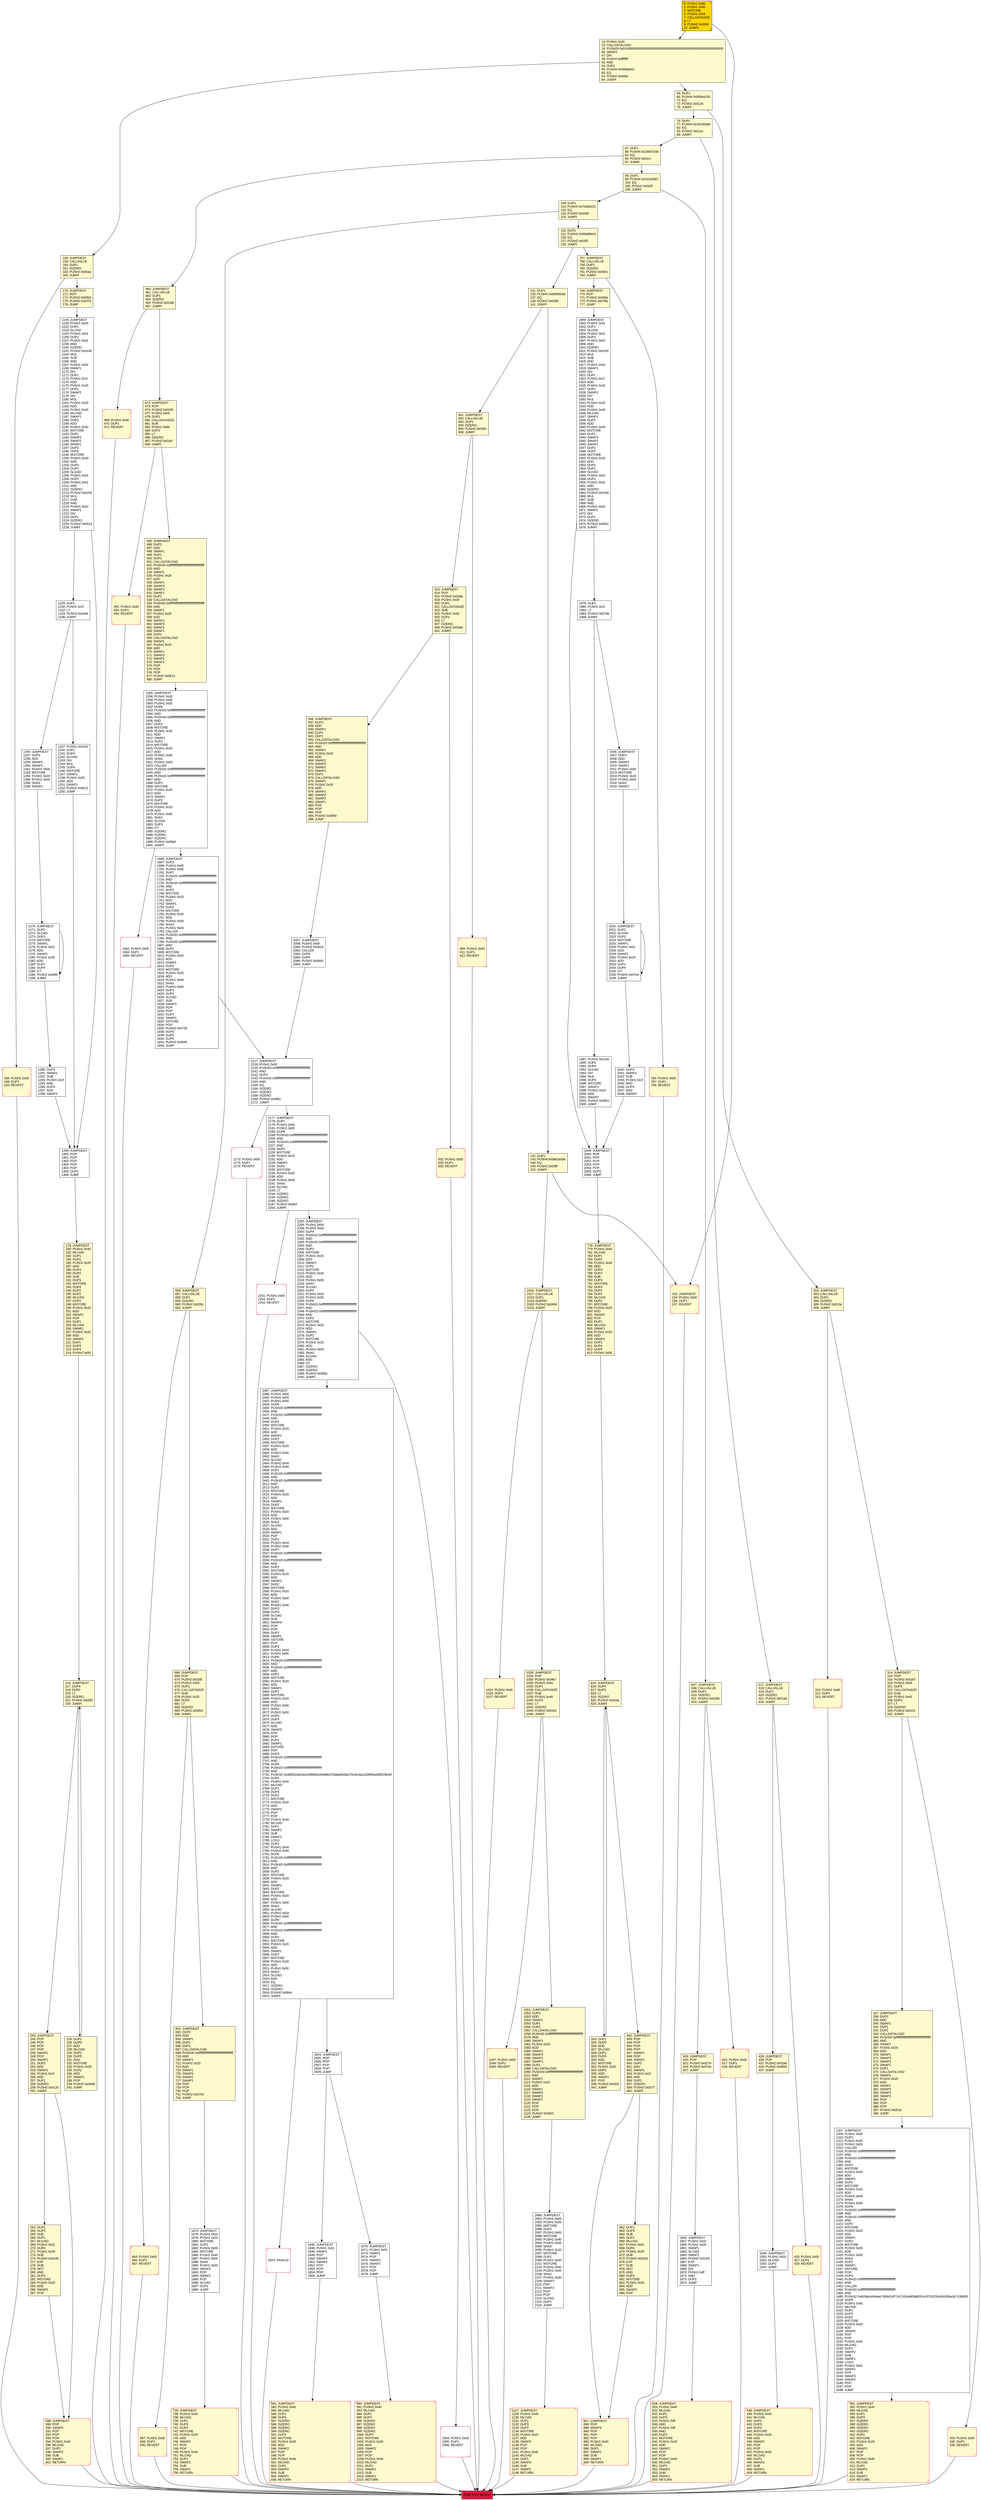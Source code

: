 digraph G {
bgcolor=transparent rankdir=UD;
node [shape=box style=filled color=black fillcolor=white fontname=arial fontcolor=black];
607 [label="607: JUMPDEST\l608: CALLVALUE\l609: DUP1\l610: ISZERO\l611: PUSH2 0x026b\l614: JUMPI\l" fillcolor=lemonchiffon ];
179 [label="179: JUMPDEST\l180: PUSH1 0x40\l182: MLOAD\l183: DUP1\l184: DUP1\l185: PUSH1 0x20\l187: ADD\l188: DUP3\l189: DUP2\l190: SUB\l191: DUP3\l192: MSTORE\l193: DUP4\l194: DUP2\l195: DUP2\l196: MLOAD\l197: DUP2\l198: MSTORE\l199: PUSH1 0x20\l201: ADD\l202: SWAP2\l203: POP\l204: DUP1\l205: MLOAD\l206: SWAP1\l207: PUSH1 0x20\l209: ADD\l210: SWAP1\l211: DUP1\l212: DUP4\l213: DUP4\l214: PUSH1 0x00\l" fillcolor=lemonchiffon ];
170 [label="170: JUMPDEST\l171: POP\l172: PUSH2 0x00b3\l175: PUSH2 0x047d\l178: JUMP\l" fillcolor=lemonchiffon ];
2255 [label="2255: JUMPDEST\l2256: PUSH1 0x04\l2258: PUSH1 0x00\l2260: DUP4\l2261: PUSH20 0xffffffffffffffffffffffffffffffffffffffff\l2282: AND\l2283: PUSH20 0xffffffffffffffffffffffffffffffffffffffff\l2304: AND\l2305: DUP2\l2306: MSTORE\l2307: PUSH1 0x20\l2309: ADD\l2310: SWAP1\l2311: DUP2\l2312: MSTORE\l2313: PUSH1 0x20\l2315: ADD\l2316: PUSH1 0x00\l2318: SHA3\l2319: SLOAD\l2320: DUP2\l2321: PUSH1 0x04\l2323: PUSH1 0x00\l2325: DUP6\l2326: PUSH20 0xffffffffffffffffffffffffffffffffffffffff\l2347: AND\l2348: PUSH20 0xffffffffffffffffffffffffffffffffffffffff\l2369: AND\l2370: DUP2\l2371: MSTORE\l2372: PUSH1 0x20\l2374: ADD\l2375: SWAP1\l2376: DUP2\l2377: MSTORE\l2378: PUSH1 0x20\l2380: ADD\l2381: PUSH1 0x00\l2383: SHA3\l2384: SLOAD\l2385: ADD\l2386: GT\l2387: ISZERO\l2388: ISZERO\l2389: PUSH2 0x095d\l2392: JUMPI\l" ];
438 [label="438: JUMPDEST\l439: PUSH1 0x40\l441: MLOAD\l442: DUP1\l443: DUP3\l444: DUP2\l445: MSTORE\l446: PUSH1 0x20\l448: ADD\l449: SWAP2\l450: POP\l451: POP\l452: PUSH1 0x40\l454: MLOAD\l455: DUP1\l456: SWAP2\l457: SUB\l458: SWAP1\l459: RETURN\l" fillcolor=lemonchiffon shape=Msquare color=crimson ];
932 [label="932: PUSH1 0x00\l934: DUP1\l935: REVERT\l" fillcolor=lemonchiffon shape=Msquare color=crimson ];
2020 [label="2020: JUMPDEST\l2021: DUP2\l2022: SLOAD\l2023: DUP2\l2024: MSTORE\l2025: SWAP1\l2026: PUSH1 0x01\l2028: ADD\l2029: SWAP1\l2030: PUSH1 0x20\l2032: ADD\l2033: DUP1\l2034: DUP4\l2035: GT\l2036: PUSH2 0x07e4\l2039: JUMPI\l" ];
166 [label="166: PUSH1 0x00\l168: DUP1\l169: REVERT\l" fillcolor=lemonchiffon shape=Msquare color=crimson ];
425 [label="425: PUSH1 0x00\l427: DUP1\l428: REVERT\l" fillcolor=lemonchiffon shape=Msquare color=crimson ];
263 [label="263: DUP1\l264: DUP3\l265: SUB\l266: DUP1\l267: MLOAD\l268: PUSH1 0x01\l270: DUP4\l271: PUSH1 0x20\l273: SUB\l274: PUSH2 0x0100\l277: EXP\l278: SUB\l279: NOT\l280: AND\l281: DUP2\l282: MSTORE\l283: PUSH1 0x20\l285: ADD\l286: SWAP2\l287: POP\l" fillcolor=lemonchiffon ];
687 [label="687: PUSH1 0x00\l689: DUP1\l690: REVERT\l" fillcolor=lemonchiffon shape=Msquare color=crimson ];
1899 [label="1899: JUMPDEST\l1900: PUSH1 0x01\l1902: DUP1\l1903: SLOAD\l1904: PUSH1 0x01\l1906: DUP2\l1907: PUSH1 0x01\l1909: AND\l1910: ISZERO\l1911: PUSH2 0x0100\l1914: MUL\l1915: SUB\l1916: AND\l1917: PUSH1 0x02\l1919: SWAP1\l1920: DIV\l1921: DUP1\l1922: PUSH1 0x1f\l1924: ADD\l1925: PUSH1 0x20\l1927: DUP1\l1928: SWAP2\l1929: DIV\l1930: MUL\l1931: PUSH1 0x20\l1933: ADD\l1934: PUSH1 0x40\l1936: MLOAD\l1937: SWAP1\l1938: DUP2\l1939: ADD\l1940: PUSH1 0x40\l1942: MSTORE\l1943: DUP1\l1944: SWAP3\l1945: SWAP2\l1946: SWAP1\l1947: DUP2\l1948: DUP2\l1949: MSTORE\l1950: PUSH1 0x20\l1952: ADD\l1953: DUP3\l1954: DUP1\l1955: SLOAD\l1956: PUSH1 0x01\l1958: DUP2\l1959: PUSH1 0x01\l1961: AND\l1962: ISZERO\l1963: PUSH2 0x0100\l1966: MUL\l1967: SUB\l1968: AND\l1969: PUSH1 0x02\l1971: SWAP1\l1972: DIV\l1973: DUP1\l1974: ISZERO\l1975: PUSH2 0x0801\l1978: JUMPI\l" ];
472 [label="472: JUMPDEST\l473: POP\l474: PUSH2 0x0245\l477: PUSH1 0x04\l479: DUP1\l480: CALLDATASIZE\l481: SUB\l482: PUSH1 0x60\l484: DUP2\l485: LT\l486: ISZERO\l487: PUSH2 0x01ef\l490: JUMPI\l" fillcolor=lemonchiffon ];
842 [label="842: JUMPDEST\l843: POP\l844: POP\l845: POP\l846: POP\l847: SWAP1\l848: POP\l849: SWAP1\l850: DUP2\l851: ADD\l852: SWAP1\l853: PUSH1 0x1f\l855: AND\l856: DUP1\l857: ISZERO\l858: PUSH2 0x0377\l861: JUMPI\l" fillcolor=lemonchiffon ];
936 [label="936: JUMPDEST\l937: DUP2\l938: ADD\l939: SWAP1\l940: DUP1\l941: DUP1\l942: CALLDATALOAD\l943: PUSH20 0xffffffffffffffffffffffffffffffffffffffff\l964: AND\l965: SWAP1\l966: PUSH1 0x20\l968: ADD\l969: SWAP1\l970: SWAP3\l971: SWAP2\l972: SWAP1\l973: DUP1\l974: CALLDATALOAD\l975: SWAP1\l976: PUSH1 0x20\l978: ADD\l979: SWAP1\l980: SWAP3\l981: SWAP2\l982: SWAP1\l983: POP\l984: POP\l985: POP\l986: PUSH2 0x0809\l989: JUMP\l" fillcolor=lemonchiffon ];
901 [label="901: JUMPDEST\l902: CALLVALUE\l903: DUP1\l904: ISZERO\l905: PUSH2 0x0391\l908: JUMPI\l" fillcolor=lemonchiffon ];
2924 [label="2924: JUMPDEST\l2925: POP\l2926: POP\l2927: POP\l2928: POP\l2929: JUMP\l" ];
619 [label="619: JUMPDEST\l620: POP\l621: PUSH2 0x0274\l624: PUSH2 0x0740\l627: JUMP\l" fillcolor=lemonchiffon ];
1299 [label="1299: JUMPDEST\l1300: POP\l1301: POP\l1302: POP\l1303: POP\l1304: POP\l1305: DUP2\l1306: JUMP\l" ];
65 [label="65: DUP1\l66: PUSH4 0x095ea7b3\l71: EQ\l72: PUSH2 0x012e\l75: JUMPI\l" fillcolor=lemonchiffon ];
656 [label="656: JUMPDEST\l657: CALLVALUE\l658: DUP1\l659: ISZERO\l660: PUSH2 0x029c\l663: JUMPI\l" fillcolor=lemonchiffon ];
909 [label="909: PUSH1 0x00\l911: DUP1\l912: REVERT\l" fillcolor=lemonchiffon shape=Msquare color=crimson ];
109 [label="109: DUP1\l110: PUSH4 0x70a08231\l115: EQ\l116: PUSH2 0x0290\l119: JUMPI\l" fillcolor=lemonchiffon ];
913 [label="913: JUMPDEST\l914: POP\l915: PUSH2 0x03de\l918: PUSH1 0x04\l920: DUP1\l921: CALLDATASIZE\l922: SUB\l923: PUSH1 0x40\l925: DUP2\l926: LT\l927: ISZERO\l928: PUSH2 0x03a8\l931: JUMPI\l" fillcolor=lemonchiffon ];
1270 [label="1270: JUMPDEST\l1271: DUP2\l1272: SLOAD\l1273: DUP2\l1274: MSTORE\l1275: SWAP1\l1276: PUSH1 0x01\l1278: ADD\l1279: SWAP1\l1280: PUSH1 0x20\l1282: ADD\l1283: DUP1\l1284: DUP4\l1285: GT\l1286: PUSH2 0x04f6\l1289: JUMPI\l" ];
1290 [label="1290: DUP3\l1291: SWAP1\l1292: SUB\l1293: PUSH1 0x1f\l1295: AND\l1296: DUP3\l1297: ADD\l1298: SWAP2\l" ];
1845 [label="1845: JUMPDEST\l1846: PUSH1 0x01\l1848: SWAP1\l1849: POP\l1850: SWAP4\l1851: SWAP3\l1852: POP\l1853: POP\l1854: POP\l1855: JUMP\l" ];
76 [label="76: DUP1\l77: PUSH4 0x18160ddd\l82: EQ\l83: PUSH2 0x01a1\l86: JUMPI\l" fillcolor=lemonchiffon ];
2049 [label="2049: JUMPDEST\l2050: POP\l2051: POP\l2052: POP\l2053: POP\l2054: POP\l2055: DUP2\l2056: JUMP\l" ];
664 [label="664: PUSH1 0x00\l666: DUP1\l667: REVERT\l" fillcolor=lemonchiffon shape=Msquare color=crimson ];
1696 [label="1696: JUMPDEST\l1697: DUP2\l1698: PUSH1 0x05\l1700: PUSH1 0x00\l1702: DUP7\l1703: PUSH20 0xffffffffffffffffffffffffffffffffffffffff\l1724: AND\l1725: PUSH20 0xffffffffffffffffffffffffffffffffffffffff\l1746: AND\l1747: DUP2\l1748: MSTORE\l1749: PUSH1 0x20\l1751: ADD\l1752: SWAP1\l1753: DUP2\l1754: MSTORE\l1755: PUSH1 0x20\l1757: ADD\l1758: PUSH1 0x00\l1760: SHA3\l1761: PUSH1 0x00\l1763: CALLER\l1764: PUSH20 0xffffffffffffffffffffffffffffffffffffffff\l1785: AND\l1786: PUSH20 0xffffffffffffffffffffffffffffffffffffffff\l1807: AND\l1808: DUP2\l1809: MSTORE\l1810: PUSH1 0x20\l1812: ADD\l1813: SWAP1\l1814: DUP2\l1815: MSTORE\l1816: PUSH1 0x20\l1818: ADD\l1819: PUSH1 0x00\l1821: SHA3\l1822: PUSH1 0x00\l1824: DUP3\l1825: DUP3\l1826: SLOAD\l1827: SUB\l1828: SWAP3\l1829: POP\l1830: POP\l1831: DUP2\l1832: SWAP1\l1833: SSTORE\l1834: POP\l1835: PUSH2 0x0735\l1838: DUP5\l1839: DUP5\l1840: DUP5\l1841: PUSH2 0x0845\l1844: JUMP\l" ];
1692 [label="1692: PUSH1 0x00\l1694: DUP1\l1695: REVERT\l" shape=Msquare color=crimson ];
98 [label="98: DUP1\l99: PUSH4 0x313ce567\l104: EQ\l105: PUSH2 0x025f\l108: JUMPI\l" fillcolor=lemonchiffon ];
2117 [label="2117: JUMPDEST\l2118: PUSH1 0x00\l2120: PUSH20 0xffffffffffffffffffffffffffffffffffffffff\l2141: AND\l2142: DUP3\l2143: PUSH20 0xffffffffffffffffffffffffffffffffffffffff\l2164: AND\l2165: EQ\l2166: ISZERO\l2167: ISZERO\l2168: ISZERO\l2169: PUSH2 0x0881\l2172: JUMPI\l" ];
1856 [label="1856: JUMPDEST\l1857: PUSH1 0x02\l1859: PUSH1 0x00\l1861: SWAP1\l1862: SLOAD\l1863: SWAP1\l1864: PUSH2 0x0100\l1867: EXP\l1868: SWAP1\l1869: DIV\l1870: PUSH1 0xff\l1872: AND\l1873: DUP2\l1874: JUMP\l" ];
491 [label="491: PUSH1 0x00\l493: DUP1\l494: REVERT\l" fillcolor=lemonchiffon shape=Msquare color=crimson ];
1237 [label="1237: PUSH2 0x0100\l1240: DUP1\l1241: DUP4\l1242: SLOAD\l1243: DIV\l1244: MUL\l1245: DUP4\l1246: MSTORE\l1247: SWAP2\l1248: PUSH1 0x20\l1250: ADD\l1251: SWAP2\l1252: PUSH2 0x0513\l1255: JUMP\l" ];
815 [label="815: JUMPDEST\l816: DUP4\l817: DUP2\l818: LT\l819: ISZERO\l820: PUSH2 0x034a\l823: JUMPI\l" fillcolor=lemonchiffon ];
2080 [label="2080: JUMPDEST\l2081: PUSH1 0x05\l2083: PUSH1 0x20\l2085: MSTORE\l2086: DUP2\l2087: PUSH1 0x00\l2089: MSTORE\l2090: PUSH1 0x40\l2092: PUSH1 0x00\l2094: SHA3\l2095: PUSH1 0x20\l2097: MSTORE\l2098: DUP1\l2099: PUSH1 0x00\l2101: MSTORE\l2102: PUSH1 0x40\l2104: PUSH1 0x00\l2106: SHA3\l2107: PUSH1 0x00\l2109: SWAP2\l2110: POP\l2111: SWAP2\l2112: POP\l2113: POP\l2114: SLOAD\l2115: DUP2\l2116: JUMP\l" ];
862 [label="862: DUP1\l863: DUP3\l864: SUB\l865: DUP1\l866: MLOAD\l867: PUSH1 0x01\l869: DUP4\l870: PUSH1 0x20\l872: SUB\l873: PUSH2 0x0100\l876: EXP\l877: SUB\l878: NOT\l879: AND\l880: DUP2\l881: MSTORE\l882: PUSH1 0x20\l884: ADD\l885: SWAP2\l886: POP\l" fillcolor=lemonchiffon ];
765 [label="765: PUSH1 0x00\l767: DUP1\l768: REVERT\l" fillcolor=lemonchiffon shape=Msquare color=crimson ];
243 [label="243: JUMPDEST\l244: POP\l245: POP\l246: POP\l247: POP\l248: SWAP1\l249: POP\l250: SWAP1\l251: DUP2\l252: ADD\l253: SWAP1\l254: PUSH1 0x1f\l256: AND\l257: DUP1\l258: ISZERO\l259: PUSH2 0x0120\l262: JUMPI\l" fillcolor=lemonchiffon ];
1149 [label="1149: JUMPDEST\l1150: PUSH1 0x00\l1152: DUP1\l1153: SLOAD\l1154: PUSH1 0x01\l1156: DUP2\l1157: PUSH1 0x01\l1159: AND\l1160: ISZERO\l1161: PUSH2 0x0100\l1164: MUL\l1165: SUB\l1166: AND\l1167: PUSH1 0x02\l1169: SWAP1\l1170: DIV\l1171: DUP1\l1172: PUSH1 0x1f\l1174: ADD\l1175: PUSH1 0x20\l1177: DUP1\l1178: SWAP2\l1179: DIV\l1180: MUL\l1181: PUSH1 0x20\l1183: ADD\l1184: PUSH1 0x40\l1186: MLOAD\l1187: SWAP1\l1188: DUP2\l1189: ADD\l1190: PUSH1 0x40\l1192: MSTORE\l1193: DUP1\l1194: SWAP3\l1195: SWAP2\l1196: SWAP1\l1197: DUP2\l1198: DUP2\l1199: MSTORE\l1200: PUSH1 0x20\l1202: ADD\l1203: DUP3\l1204: DUP1\l1205: SLOAD\l1206: PUSH1 0x01\l1208: DUP2\l1209: PUSH1 0x01\l1211: AND\l1212: ISZERO\l1213: PUSH2 0x0100\l1216: MUL\l1217: SUB\l1218: AND\l1219: PUSH1 0x02\l1221: SWAP1\l1222: DIV\l1223: DUP1\l1224: ISZERO\l1225: PUSH2 0x0513\l1228: JUMPI\l" ];
87 [label="87: DUP1\l88: PUSH4 0x23b872dd\l93: EQ\l94: PUSH2 0x01cc\l97: JUMPI\l" fillcolor=lemonchiffon ];
2251 [label="2251: PUSH1 0x00\l2253: DUP1\l2254: REVERT\l" shape=Msquare color=crimson ];
735 [label="735: JUMPDEST\l736: PUSH1 0x40\l738: MLOAD\l739: DUP1\l740: DUP3\l741: DUP2\l742: MSTORE\l743: PUSH1 0x20\l745: ADD\l746: SWAP2\l747: POP\l748: POP\l749: PUSH1 0x40\l751: MLOAD\l752: DUP1\l753: SWAP2\l754: SUB\l755: SWAP1\l756: RETURN\l" fillcolor=lemonchiffon shape=Msquare color=crimson ];
225 [label="225: DUP1\l226: DUP3\l227: ADD\l228: MLOAD\l229: DUP2\l230: DUP5\l231: ADD\l232: MSTORE\l233: PUSH1 0x20\l235: DUP2\l236: ADD\l237: SWAP1\l238: POP\l239: PUSH2 0x00d8\l242: JUMP\l" fillcolor=lemonchiffon ];
2930 [label="2930: EXIT BLOCK\l" fillcolor=crimson ];
468 [label="468: PUSH1 0x00\l470: DUP1\l471: REVERT\l" fillcolor=lemonchiffon shape=Msquare color=crimson ];
581 [label="581: JUMPDEST\l582: PUSH1 0x40\l584: MLOAD\l585: DUP1\l586: DUP3\l587: ISZERO\l588: ISZERO\l589: ISZERO\l590: ISZERO\l591: DUP2\l592: MSTORE\l593: PUSH1 0x20\l595: ADD\l596: SWAP2\l597: POP\l598: POP\l599: PUSH1 0x40\l601: MLOAD\l602: DUP1\l603: SWAP2\l604: SUB\l605: SWAP1\l606: RETURN\l" fillcolor=lemonchiffon shape=Msquare color=crimson ];
495 [label="495: JUMPDEST\l496: DUP2\l497: ADD\l498: SWAP1\l499: DUP1\l500: DUP1\l501: CALLDATALOAD\l502: PUSH20 0xffffffffffffffffffffffffffffffffffffffff\l523: AND\l524: SWAP1\l525: PUSH1 0x20\l527: ADD\l528: SWAP1\l529: SWAP3\l530: SWAP2\l531: SWAP1\l532: DUP1\l533: CALLDATALOAD\l534: PUSH20 0xffffffffffffffffffffffffffffffffffffffff\l555: AND\l556: SWAP1\l557: PUSH1 0x20\l559: ADD\l560: SWAP1\l561: SWAP3\l562: SWAP2\l563: SWAP1\l564: DUP1\l565: CALLDATALOAD\l566: SWAP1\l567: PUSH1 0x20\l569: ADD\l570: SWAP1\l571: SWAP3\l572: SWAP2\l573: SWAP1\l574: POP\l575: POP\l576: POP\l577: PUSH2 0x0613\l580: JUMP\l" fillcolor=lemonchiffon ];
460 [label="460: JUMPDEST\l461: CALLVALUE\l462: DUP1\l463: ISZERO\l464: PUSH2 0x01d8\l467: JUMPI\l" fillcolor=lemonchiffon ];
1555 [label="1555: JUMPDEST\l1556: PUSH1 0x00\l1558: PUSH1 0x05\l1560: PUSH1 0x00\l1562: DUP6\l1563: PUSH20 0xffffffffffffffffffffffffffffffffffffffff\l1584: AND\l1585: PUSH20 0xffffffffffffffffffffffffffffffffffffffff\l1606: AND\l1607: DUP2\l1608: MSTORE\l1609: PUSH1 0x20\l1611: ADD\l1612: SWAP1\l1613: DUP2\l1614: MSTORE\l1615: PUSH1 0x20\l1617: ADD\l1618: PUSH1 0x00\l1620: SHA3\l1621: PUSH1 0x00\l1623: CALLER\l1624: PUSH20 0xffffffffffffffffffffffffffffffffffffffff\l1645: AND\l1646: PUSH20 0xffffffffffffffffffffffffffffffffffffffff\l1667: AND\l1668: DUP2\l1669: MSTORE\l1670: PUSH1 0x20\l1672: ADD\l1673: SWAP1\l1674: DUP2\l1675: MSTORE\l1676: PUSH1 0x20\l1678: ADD\l1679: PUSH1 0x00\l1681: SHA3\l1682: SLOAD\l1683: DUP3\l1684: GT\l1685: ISZERO\l1686: ISZERO\l1687: ISZERO\l1688: PUSH2 0x06a0\l1691: JUMPI\l" ];
1875 [label="1875: JUMPDEST\l1876: PUSH1 0x04\l1878: PUSH1 0x20\l1880: MSTORE\l1881: DUP1\l1882: PUSH1 0x00\l1884: MSTORE\l1885: PUSH1 0x40\l1887: PUSH1 0x00\l1889: SHA3\l1890: PUSH1 0x00\l1892: SWAP2\l1893: POP\l1894: SWAP1\l1895: POP\l1896: SLOAD\l1897: DUP2\l1898: JUMP\l" ];
142 [label="142: DUP1\l143: PUSH4 0xdd62ed3e\l148: EQ\l149: PUSH2 0x03f8\l152: JUMPI\l" fillcolor=lemonchiffon ];
310 [label="310: PUSH1 0x00\l312: DUP1\l313: REVERT\l" fillcolor=lemonchiffon shape=Msquare color=crimson ];
158 [label="158: JUMPDEST\l159: CALLVALUE\l160: DUP1\l161: ISZERO\l162: PUSH2 0x00aa\l165: JUMPI\l" fillcolor=lemonchiffon ];
1229 [label="1229: DUP1\l1230: PUSH1 0x1f\l1232: LT\l1233: PUSH2 0x04e8\l1236: JUMPI\l" ];
153 [label="153: JUMPDEST\l154: PUSH1 0x00\l156: DUP1\l157: REVERT\l" fillcolor=lemonchiffon shape=Msquare color=crimson ];
691 [label="691: JUMPDEST\l692: DUP2\l693: ADD\l694: SWAP1\l695: DUP1\l696: DUP1\l697: CALLDATALOAD\l698: PUSH20 0xffffffffffffffffffffffffffffffffffffffff\l719: AND\l720: SWAP1\l721: PUSH1 0x20\l723: ADD\l724: SWAP1\l725: SWAP3\l726: SWAP2\l727: SWAP1\l728: POP\l729: POP\l730: POP\l731: PUSH2 0x0753\l734: JUMP\l" fillcolor=lemonchiffon ];
302 [label="302: JUMPDEST\l303: CALLVALUE\l304: DUP1\l305: ISZERO\l306: PUSH2 0x013a\l309: JUMPI\l" fillcolor=lemonchiffon ];
1024 [label="1024: PUSH1 0x00\l1026: DUP1\l1027: REVERT\l" fillcolor=lemonchiffon shape=Msquare color=crimson ];
13 [label="13: PUSH1 0x00\l15: CALLDATALOAD\l16: PUSH29 0x0100000000000000000000000000000000000000000000000000000000\l46: SWAP1\l47: DIV\l48: PUSH4 0xffffffff\l53: AND\l54: DUP1\l55: PUSH4 0x06fdde03\l60: EQ\l61: PUSH2 0x009e\l64: JUMPI\l" fillcolor=lemonchiffon ];
2057 [label="2057: JUMPDEST\l2058: PUSH1 0x00\l2060: PUSH2 0x0816\l2063: CALLER\l2064: DUP5\l2065: DUP5\l2066: PUSH2 0x0845\l2069: JUMP\l" ];
1549 [label="1549: JUMPDEST\l1550: PUSH1 0x03\l1552: SLOAD\l1553: DUP2\l1554: JUMP\l" ];
2397 [label="2397: JUMPDEST\l2398: PUSH1 0x00\l2400: PUSH1 0x04\l2402: PUSH1 0x00\l2404: DUP5\l2405: PUSH20 0xffffffffffffffffffffffffffffffffffffffff\l2426: AND\l2427: PUSH20 0xffffffffffffffffffffffffffffffffffffffff\l2448: AND\l2449: DUP2\l2450: MSTORE\l2451: PUSH1 0x20\l2453: ADD\l2454: SWAP1\l2455: DUP2\l2456: MSTORE\l2457: PUSH1 0x20\l2459: ADD\l2460: PUSH1 0x00\l2462: SHA3\l2463: SLOAD\l2464: PUSH1 0x04\l2466: PUSH1 0x00\l2468: DUP7\l2469: PUSH20 0xffffffffffffffffffffffffffffffffffffffff\l2490: AND\l2491: PUSH20 0xffffffffffffffffffffffffffffffffffffffff\l2512: AND\l2513: DUP2\l2514: MSTORE\l2515: PUSH1 0x20\l2517: ADD\l2518: SWAP1\l2519: DUP2\l2520: MSTORE\l2521: PUSH1 0x20\l2523: ADD\l2524: PUSH1 0x00\l2526: SHA3\l2527: SLOAD\l2528: ADD\l2529: SWAP1\l2530: POP\l2531: DUP2\l2532: PUSH1 0x04\l2534: PUSH1 0x00\l2536: DUP7\l2537: PUSH20 0xffffffffffffffffffffffffffffffffffffffff\l2558: AND\l2559: PUSH20 0xffffffffffffffffffffffffffffffffffffffff\l2580: AND\l2581: DUP2\l2582: MSTORE\l2583: PUSH1 0x20\l2585: ADD\l2586: SWAP1\l2587: DUP2\l2588: MSTORE\l2589: PUSH1 0x20\l2591: ADD\l2592: PUSH1 0x00\l2594: SHA3\l2595: PUSH1 0x00\l2597: DUP3\l2598: DUP3\l2599: SLOAD\l2600: SUB\l2601: SWAP3\l2602: POP\l2603: POP\l2604: DUP2\l2605: SWAP1\l2606: SSTORE\l2607: POP\l2608: DUP2\l2609: PUSH1 0x04\l2611: PUSH1 0x00\l2613: DUP6\l2614: PUSH20 0xffffffffffffffffffffffffffffffffffffffff\l2635: AND\l2636: PUSH20 0xffffffffffffffffffffffffffffffffffffffff\l2657: AND\l2658: DUP2\l2659: MSTORE\l2660: PUSH1 0x20\l2662: ADD\l2663: SWAP1\l2664: DUP2\l2665: MSTORE\l2666: PUSH1 0x20\l2668: ADD\l2669: PUSH1 0x00\l2671: SHA3\l2672: PUSH1 0x00\l2674: DUP3\l2675: DUP3\l2676: SLOAD\l2677: ADD\l2678: SWAP3\l2679: POP\l2680: POP\l2681: DUP2\l2682: SWAP1\l2683: SSTORE\l2684: POP\l2685: DUP3\l2686: PUSH20 0xffffffffffffffffffffffffffffffffffffffff\l2707: AND\l2708: DUP5\l2709: PUSH20 0xffffffffffffffffffffffffffffffffffffffff\l2730: AND\l2731: PUSH32 0xddf252ad1be2c89b69c2b068fc378daa952ba7f163c4a11628f55a4df523b3ef\l2764: DUP5\l2765: PUSH1 0x40\l2767: MLOAD\l2768: DUP1\l2769: DUP3\l2770: DUP2\l2771: MSTORE\l2772: PUSH1 0x20\l2774: ADD\l2775: SWAP2\l2776: POP\l2777: POP\l2778: PUSH1 0x40\l2780: MLOAD\l2781: DUP1\l2782: SWAP2\l2783: SUB\l2784: SWAP1\l2785: LOG3\l2786: DUP1\l2787: PUSH1 0x04\l2789: PUSH1 0x00\l2791: DUP6\l2792: PUSH20 0xffffffffffffffffffffffffffffffffffffffff\l2813: AND\l2814: PUSH20 0xffffffffffffffffffffffffffffffffffffffff\l2835: AND\l2836: DUP2\l2837: MSTORE\l2838: PUSH1 0x20\l2840: ADD\l2841: SWAP1\l2842: DUP2\l2843: MSTORE\l2844: PUSH1 0x20\l2846: ADD\l2847: PUSH1 0x00\l2849: SHA3\l2850: SLOAD\l2851: PUSH1 0x04\l2853: PUSH1 0x00\l2855: DUP8\l2856: PUSH20 0xffffffffffffffffffffffffffffffffffffffff\l2877: AND\l2878: PUSH20 0xffffffffffffffffffffffffffffffffffffffff\l2899: AND\l2900: DUP2\l2901: MSTORE\l2902: PUSH1 0x20\l2904: ADD\l2905: SWAP1\l2906: DUP2\l2907: MSTORE\l2908: PUSH1 0x20\l2910: ADD\l2911: PUSH1 0x00\l2913: SHA3\l2914: SLOAD\l2915: ADD\l2916: EQ\l2917: ISZERO\l2918: ISZERO\l2919: PUSH2 0x0b6c\l2922: JUMPI\l" ];
1016 [label="1016: JUMPDEST\l1017: CALLVALUE\l1018: DUP1\l1019: ISZERO\l1020: PUSH2 0x0404\l1023: JUMPI\l" fillcolor=lemonchiffon ];
1047 [label="1047: PUSH1 0x00\l1049: DUP1\l1050: REVERT\l" fillcolor=lemonchiffon shape=Msquare color=crimson ];
288 [label="288: JUMPDEST\l289: POP\l290: SWAP3\l291: POP\l292: POP\l293: POP\l294: PUSH1 0x40\l296: MLOAD\l297: DUP1\l298: SWAP2\l299: SUB\l300: SWAP1\l301: RETURN\l" fillcolor=lemonchiffon shape=Msquare color=crimson ];
429 [label="429: JUMPDEST\l430: POP\l431: PUSH2 0x01b6\l434: PUSH2 0x060d\l437: JUMP\l" fillcolor=lemonchiffon ];
778 [label="778: JUMPDEST\l779: PUSH1 0x40\l781: MLOAD\l782: DUP1\l783: DUP1\l784: PUSH1 0x20\l786: ADD\l787: DUP3\l788: DUP2\l789: SUB\l790: DUP3\l791: MSTORE\l792: DUP4\l793: DUP2\l794: DUP2\l795: MLOAD\l796: DUP2\l797: MSTORE\l798: PUSH1 0x20\l800: ADD\l801: SWAP2\l802: POP\l803: DUP1\l804: MLOAD\l805: SWAP1\l806: PUSH1 0x20\l808: ADD\l809: SWAP1\l810: DUP1\l811: DUP4\l812: DUP4\l813: PUSH1 0x00\l" fillcolor=lemonchiffon ];
0 [label="0: PUSH1 0x80\l2: PUSH1 0x40\l4: MSTORE\l5: PUSH1 0x04\l7: CALLDATASIZE\l8: LT\l9: PUSH2 0x0099\l12: JUMPI\l" fillcolor=lemonchiffon shape=Msquare fillcolor=gold ];
391 [label="391: JUMPDEST\l392: PUSH1 0x40\l394: MLOAD\l395: DUP1\l396: DUP3\l397: ISZERO\l398: ISZERO\l399: ISZERO\l400: ISZERO\l401: DUP2\l402: MSTORE\l403: PUSH1 0x20\l405: ADD\l406: SWAP2\l407: POP\l408: POP\l409: PUSH1 0x40\l411: MLOAD\l412: DUP1\l413: SWAP2\l414: SUB\l415: SWAP1\l416: RETURN\l" fillcolor=lemonchiffon shape=Msquare color=crimson ];
2070 [label="2070: JUMPDEST\l2071: PUSH1 0x01\l2073: SWAP1\l2074: POP\l2075: SWAP3\l2076: SWAP2\l2077: POP\l2078: POP\l2079: JUMP\l" ];
2040 [label="2040: DUP3\l2041: SWAP1\l2042: SUB\l2043: PUSH1 0x1f\l2045: AND\l2046: DUP3\l2047: ADD\l2048: SWAP2\l" ];
628 [label="628: JUMPDEST\l629: PUSH1 0x40\l631: MLOAD\l632: DUP1\l633: DUP3\l634: PUSH1 0xff\l636: AND\l637: PUSH1 0xff\l639: AND\l640: DUP2\l641: MSTORE\l642: PUSH1 0x20\l644: ADD\l645: SWAP2\l646: POP\l647: POP\l648: PUSH1 0x40\l650: MLOAD\l651: DUP1\l652: SWAP2\l653: SUB\l654: SWAP1\l655: RETURN\l" fillcolor=lemonchiffon shape=Msquare color=crimson ];
615 [label="615: PUSH1 0x00\l617: DUP1\l618: REVERT\l" fillcolor=lemonchiffon shape=Msquare color=crimson ];
1987 [label="1987: PUSH2 0x0100\l1990: DUP1\l1991: DUP4\l1992: SLOAD\l1993: DIV\l1994: MUL\l1995: DUP4\l1996: MSTORE\l1997: SWAP2\l1998: PUSH1 0x20\l2000: ADD\l2001: SWAP2\l2002: PUSH2 0x0801\l2005: JUMP\l" ];
757 [label="757: JUMPDEST\l758: CALLVALUE\l759: DUP1\l760: ISZERO\l761: PUSH2 0x0301\l764: JUMPI\l" fillcolor=lemonchiffon ];
2006 [label="2006: JUMPDEST\l2007: DUP3\l2008: ADD\l2009: SWAP2\l2010: SWAP1\l2011: PUSH1 0x00\l2013: MSTORE\l2014: PUSH1 0x20\l2016: PUSH1 0x00\l2018: SHA3\l2019: SWAP1\l" ];
1307 [label="1307: JUMPDEST\l1308: PUSH1 0x00\l1310: DUP2\l1311: PUSH1 0x05\l1313: PUSH1 0x00\l1315: CALLER\l1316: PUSH20 0xffffffffffffffffffffffffffffffffffffffff\l1337: AND\l1338: PUSH20 0xffffffffffffffffffffffffffffffffffffffff\l1359: AND\l1360: DUP2\l1361: MSTORE\l1362: PUSH1 0x20\l1364: ADD\l1365: SWAP1\l1366: DUP2\l1367: MSTORE\l1368: PUSH1 0x20\l1370: ADD\l1371: PUSH1 0x00\l1373: SHA3\l1374: PUSH1 0x00\l1376: DUP6\l1377: PUSH20 0xffffffffffffffffffffffffffffffffffffffff\l1398: AND\l1399: PUSH20 0xffffffffffffffffffffffffffffffffffffffff\l1420: AND\l1421: DUP2\l1422: MSTORE\l1423: PUSH1 0x20\l1425: ADD\l1426: SWAP1\l1427: DUP2\l1428: MSTORE\l1429: PUSH1 0x20\l1431: ADD\l1432: PUSH1 0x00\l1434: SHA3\l1435: DUP2\l1436: SWAP1\l1437: SSTORE\l1438: POP\l1439: DUP3\l1440: PUSH20 0xffffffffffffffffffffffffffffffffffffffff\l1461: AND\l1462: CALLER\l1463: PUSH20 0xffffffffffffffffffffffffffffffffffffffff\l1484: AND\l1485: PUSH32 0x8c5be1e5ebec7d5bd14f71427d1e84f3dd0314c0f7b2291e5b200ac8c7c3b925\l1518: DUP5\l1519: PUSH1 0x40\l1521: MLOAD\l1522: DUP1\l1523: DUP3\l1524: DUP2\l1525: MSTORE\l1526: PUSH1 0x20\l1528: ADD\l1529: SWAP2\l1530: POP\l1531: POP\l1532: PUSH1 0x40\l1534: MLOAD\l1535: DUP1\l1536: SWAP2\l1537: SUB\l1538: SWAP1\l1539: LOG3\l1540: PUSH1 0x01\l1542: SWAP1\l1543: POP\l1544: SWAP3\l1545: SWAP2\l1546: POP\l1547: POP\l1548: JUMP\l" ];
668 [label="668: JUMPDEST\l669: POP\l670: PUSH2 0x02df\l673: PUSH1 0x04\l675: DUP1\l676: CALLDATASIZE\l677: SUB\l678: PUSH1 0x20\l680: DUP2\l681: LT\l682: ISZERO\l683: PUSH2 0x02b3\l686: JUMPI\l" fillcolor=lemonchiffon ];
1127 [label="1127: JUMPDEST\l1128: PUSH1 0x40\l1130: MLOAD\l1131: DUP1\l1132: DUP3\l1133: DUP2\l1134: MSTORE\l1135: PUSH1 0x20\l1137: ADD\l1138: SWAP2\l1139: POP\l1140: POP\l1141: PUSH1 0x40\l1143: MLOAD\l1144: DUP1\l1145: SWAP2\l1146: SUB\l1147: SWAP1\l1148: RETURN\l" fillcolor=lemonchiffon shape=Msquare color=crimson ];
2923 [label="2923: INVALID\l" shape=Msquare color=crimson ];
337 [label="337: JUMPDEST\l338: DUP2\l339: ADD\l340: SWAP1\l341: DUP1\l342: DUP1\l343: CALLDATALOAD\l344: PUSH20 0xffffffffffffffffffffffffffffffffffffffff\l365: AND\l366: SWAP1\l367: PUSH1 0x20\l369: ADD\l370: SWAP1\l371: SWAP3\l372: SWAP2\l373: SWAP1\l374: DUP1\l375: CALLDATALOAD\l376: SWAP1\l377: PUSH1 0x20\l379: ADD\l380: SWAP1\l381: SWAP3\l382: SWAP2\l383: SWAP1\l384: POP\l385: POP\l386: POP\l387: PUSH2 0x051b\l390: JUMP\l" fillcolor=lemonchiffon ];
824 [label="824: DUP1\l825: DUP3\l826: ADD\l827: MLOAD\l828: DUP2\l829: DUP5\l830: ADD\l831: MSTORE\l832: PUSH1 0x20\l834: DUP2\l835: ADD\l836: SWAP1\l837: POP\l838: PUSH2 0x032f\l841: JUMP\l" fillcolor=lemonchiffon ];
2173 [label="2173: PUSH1 0x00\l2175: DUP1\l2176: REVERT\l" shape=Msquare color=crimson ];
1028 [label="1028: JUMPDEST\l1029: POP\l1030: PUSH2 0x0467\l1033: PUSH1 0x04\l1035: DUP1\l1036: CALLDATASIZE\l1037: SUB\l1038: PUSH1 0x40\l1040: DUP2\l1041: LT\l1042: ISZERO\l1043: PUSH2 0x041b\l1046: JUMPI\l" fillcolor=lemonchiffon ];
990 [label="990: JUMPDEST\l991: PUSH1 0x40\l993: MLOAD\l994: DUP1\l995: DUP3\l996: ISZERO\l997: ISZERO\l998: ISZERO\l999: ISZERO\l1000: DUP2\l1001: MSTORE\l1002: PUSH1 0x20\l1004: ADD\l1005: SWAP2\l1006: POP\l1007: POP\l1008: PUSH1 0x40\l1010: MLOAD\l1011: DUP1\l1012: SWAP2\l1013: SUB\l1014: SWAP1\l1015: RETURN\l" fillcolor=lemonchiffon shape=Msquare color=crimson ];
417 [label="417: JUMPDEST\l418: CALLVALUE\l419: DUP1\l420: ISZERO\l421: PUSH2 0x01ad\l424: JUMPI\l" fillcolor=lemonchiffon ];
131 [label="131: DUP1\l132: PUSH4 0xa9059cbb\l137: EQ\l138: PUSH2 0x0385\l141: JUMPI\l" fillcolor=lemonchiffon ];
120 [label="120: DUP1\l121: PUSH4 0x95d89b41\l126: EQ\l127: PUSH2 0x02f5\l130: JUMPI\l" fillcolor=lemonchiffon ];
216 [label="216: JUMPDEST\l217: DUP4\l218: DUP2\l219: LT\l220: ISZERO\l221: PUSH2 0x00f3\l224: JUMPI\l" fillcolor=lemonchiffon ];
333 [label="333: PUSH1 0x00\l335: DUP1\l336: REVERT\l" fillcolor=lemonchiffon shape=Msquare color=crimson ];
887 [label="887: JUMPDEST\l888: POP\l889: SWAP3\l890: POP\l891: POP\l892: POP\l893: PUSH1 0x40\l895: MLOAD\l896: DUP1\l897: SWAP2\l898: SUB\l899: SWAP1\l900: RETURN\l" fillcolor=lemonchiffon shape=Msquare color=crimson ];
1051 [label="1051: JUMPDEST\l1052: DUP2\l1053: ADD\l1054: SWAP1\l1055: DUP1\l1056: DUP1\l1057: CALLDATALOAD\l1058: PUSH20 0xffffffffffffffffffffffffffffffffffffffff\l1079: AND\l1080: SWAP1\l1081: PUSH1 0x20\l1083: ADD\l1084: SWAP1\l1085: SWAP3\l1086: SWAP2\l1087: SWAP1\l1088: DUP1\l1089: CALLDATALOAD\l1090: PUSH20 0xffffffffffffffffffffffffffffffffffffffff\l1111: AND\l1112: SWAP1\l1113: PUSH1 0x20\l1115: ADD\l1116: SWAP1\l1117: SWAP3\l1118: SWAP2\l1119: SWAP1\l1120: POP\l1121: POP\l1122: POP\l1123: PUSH2 0x0820\l1126: JUMP\l" fillcolor=lemonchiffon ];
1256 [label="1256: JUMPDEST\l1257: DUP3\l1258: ADD\l1259: SWAP2\l1260: SWAP1\l1261: PUSH1 0x00\l1263: MSTORE\l1264: PUSH1 0x20\l1266: PUSH1 0x00\l1268: SHA3\l1269: SWAP1\l" ];
2177 [label="2177: JUMPDEST\l2178: DUP1\l2179: PUSH1 0x04\l2181: PUSH1 0x00\l2183: DUP6\l2184: PUSH20 0xffffffffffffffffffffffffffffffffffffffff\l2205: AND\l2206: PUSH20 0xffffffffffffffffffffffffffffffffffffffff\l2227: AND\l2228: DUP2\l2229: MSTORE\l2230: PUSH1 0x20\l2232: ADD\l2233: SWAP1\l2234: DUP2\l2235: MSTORE\l2236: PUSH1 0x20\l2238: ADD\l2239: PUSH1 0x00\l2241: SHA3\l2242: SLOAD\l2243: LT\l2244: ISZERO\l2245: ISZERO\l2246: ISZERO\l2247: PUSH2 0x08cf\l2250: JUMPI\l" ];
314 [label="314: JUMPDEST\l315: POP\l316: PUSH2 0x0187\l319: PUSH1 0x04\l321: DUP1\l322: CALLDATASIZE\l323: SUB\l324: PUSH1 0x40\l326: DUP2\l327: LT\l328: ISZERO\l329: PUSH2 0x0151\l332: JUMPI\l" fillcolor=lemonchiffon ];
2393 [label="2393: PUSH1 0x00\l2395: DUP1\l2396: REVERT\l" shape=Msquare color=crimson ];
769 [label="769: JUMPDEST\l770: POP\l771: PUSH2 0x030a\l774: PUSH2 0x076b\l777: JUMP\l" fillcolor=lemonchiffon ];
1979 [label="1979: DUP1\l1980: PUSH1 0x1f\l1982: LT\l1983: PUSH2 0x07d6\l1986: JUMPI\l" ];
1270 -> 1270;
2020 -> 2020;
120 -> 131;
109 -> 656;
468 -> 2930;
460 -> 468;
337 -> 1307;
581 -> 2930;
656 -> 664;
2924 -> 1845;
142 -> 153;
429 -> 1549;
314 -> 333;
691 -> 1875;
1016 -> 1024;
65 -> 76;
87 -> 460;
1290 -> 1299;
2251 -> 2930;
1270 -> 1290;
0 -> 13;
735 -> 2930;
314 -> 337;
120 -> 757;
607 -> 619;
1299 -> 179;
0 -> 153;
87 -> 98;
913 -> 932;
765 -> 2930;
1028 -> 1051;
913 -> 936;
901 -> 913;
901 -> 909;
1979 -> 2006;
302 -> 310;
757 -> 769;
1979 -> 1987;
142 -> 1016;
491 -> 2930;
1899 -> 2049;
13 -> 158;
1149 -> 1299;
98 -> 607;
664 -> 2930;
815 -> 842;
1845 -> 581;
842 -> 862;
668 -> 691;
1692 -> 2930;
243 -> 263;
302 -> 314;
76 -> 87;
472 -> 491;
417 -> 429;
909 -> 2930;
2070 -> 990;
170 -> 1149;
131 -> 142;
1028 -> 1047;
1016 -> 1028;
1307 -> 391;
472 -> 495;
1229 -> 1256;
619 -> 1856;
98 -> 109;
460 -> 472;
1237 -> 1299;
166 -> 2930;
438 -> 2930;
932 -> 2930;
2397 -> 2923;
425 -> 2930;
1696 -> 2117;
687 -> 2930;
13 -> 65;
2080 -> 1127;
65 -> 302;
1856 -> 628;
815 -> 824;
824 -> 815;
2393 -> 2930;
2049 -> 778;
2397 -> 2924;
990 -> 2930;
757 -> 765;
2177 -> 2251;
158 -> 170;
216 -> 225;
225 -> 216;
887 -> 2930;
2117 -> 2173;
158 -> 166;
333 -> 2930;
2924 -> 2070;
1051 -> 2080;
1127 -> 2930;
2923 -> 2930;
2255 -> 2397;
2173 -> 2930;
1549 -> 438;
216 -> 243;
628 -> 2930;
263 -> 288;
615 -> 2930;
936 -> 2057;
2117 -> 2177;
1555 -> 1692;
862 -> 887;
1555 -> 1696;
109 -> 120;
1047 -> 2930;
607 -> 615;
2020 -> 2040;
391 -> 2930;
2006 -> 2020;
288 -> 2930;
1024 -> 2930;
1229 -> 1237;
76 -> 417;
668 -> 687;
1256 -> 1270;
310 -> 2930;
1875 -> 735;
243 -> 288;
2057 -> 2117;
778 -> 815;
417 -> 425;
153 -> 2930;
179 -> 216;
1899 -> 1979;
2177 -> 2255;
769 -> 1899;
842 -> 887;
131 -> 901;
2040 -> 2049;
656 -> 668;
1149 -> 1229;
2255 -> 2393;
495 -> 1555;
1987 -> 2049;
}